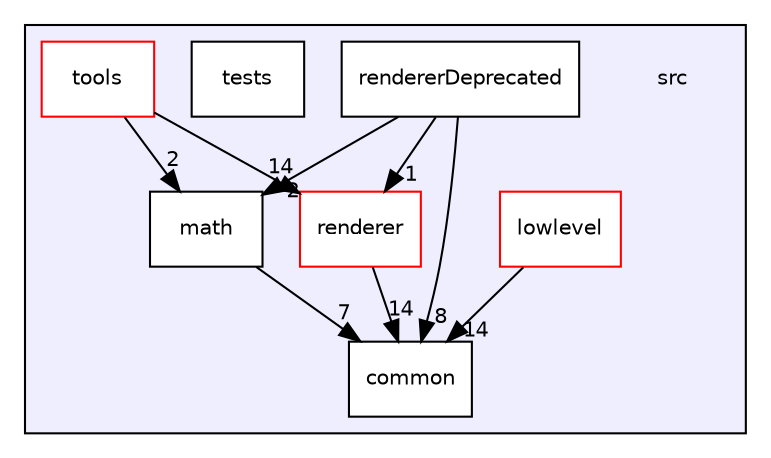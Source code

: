 digraph "src" {
  compound=true
  node [ fontsize="10", fontname="Helvetica"];
  edge [ labelfontsize="10", labelfontname="Helvetica"];
  subgraph clusterdir_68267d1309a1af8e8297ef4c3efbcdba {
    graph [ bgcolor="#eeeeff", pencolor="black", label="" URL="dir_68267d1309a1af8e8297ef4c3efbcdba.html"];
    dir_68267d1309a1af8e8297ef4c3efbcdba [shape=plaintext label="src"];
    dir_fdedb0aba14d44ce9d99bc100e026e6a [shape=box label="common" color="black" fillcolor="white" style="filled" URL="dir_fdedb0aba14d44ce9d99bc100e026e6a.html"];
    dir_58cb1fcab924642e17a8b047a14538af [shape=box label="lowlevel" color="red" fillcolor="white" style="filled" URL="dir_58cb1fcab924642e17a8b047a14538af.html"];
    dir_ae9a93452e2a84339148a16bcf2eb561 [shape=box label="math" color="black" fillcolor="white" style="filled" URL="dir_ae9a93452e2a84339148a16bcf2eb561.html"];
    dir_7bc5e25958a2fb25a8561f3aa0def6c5 [shape=box label="renderer" color="red" fillcolor="white" style="filled" URL="dir_7bc5e25958a2fb25a8561f3aa0def6c5.html"];
    dir_e3e90e691894672e5d36ae9fe47ea0eb [shape=box label="rendererDeprecated" color="black" fillcolor="white" style="filled" URL="dir_e3e90e691894672e5d36ae9fe47ea0eb.html"];
    dir_d93a1d4020dea85bb71b237545b5e722 [shape=box label="tests" color="black" fillcolor="white" style="filled" URL="dir_d93a1d4020dea85bb71b237545b5e722.html"];
    dir_1563a38af0d3a5e4a6330d6d45e9792a [shape=box label="tools" color="red" fillcolor="white" style="filled" URL="dir_1563a38af0d3a5e4a6330d6d45e9792a.html"];
  }
  dir_e3e90e691894672e5d36ae9fe47ea0eb->dir_ae9a93452e2a84339148a16bcf2eb561 [headlabel="2", labeldistance=1.5 headhref="dir_000008_000002.html"];
  dir_e3e90e691894672e5d36ae9fe47ea0eb->dir_fdedb0aba14d44ce9d99bc100e026e6a [headlabel="8", labeldistance=1.5 headhref="dir_000008_000001.html"];
  dir_e3e90e691894672e5d36ae9fe47ea0eb->dir_7bc5e25958a2fb25a8561f3aa0def6c5 [headlabel="1", labeldistance=1.5 headhref="dir_000008_000006.html"];
  dir_ae9a93452e2a84339148a16bcf2eb561->dir_fdedb0aba14d44ce9d99bc100e026e6a [headlabel="7", labeldistance=1.5 headhref="dir_000002_000001.html"];
  dir_1563a38af0d3a5e4a6330d6d45e9792a->dir_ae9a93452e2a84339148a16bcf2eb561 [headlabel="2", labeldistance=1.5 headhref="dir_000010_000002.html"];
  dir_1563a38af0d3a5e4a6330d6d45e9792a->dir_7bc5e25958a2fb25a8561f3aa0def6c5 [headlabel="14", labeldistance=1.5 headhref="dir_000010_000006.html"];
  dir_58cb1fcab924642e17a8b047a14538af->dir_fdedb0aba14d44ce9d99bc100e026e6a [headlabel="14", labeldistance=1.5 headhref="dir_000003_000001.html"];
  dir_7bc5e25958a2fb25a8561f3aa0def6c5->dir_fdedb0aba14d44ce9d99bc100e026e6a [headlabel="14", labeldistance=1.5 headhref="dir_000006_000001.html"];
}
